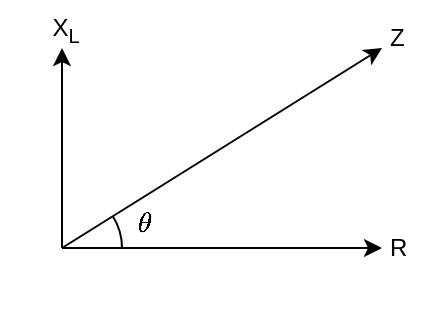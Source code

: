 <mxfile version="28.2.8">
  <diagram name="Page 1" id="Page-1">
    <mxGraphModel dx="1360" dy="765" grid="1" gridSize="10" guides="1" tooltips="1" connect="1" arrows="1" fold="1" page="1" pageScale="1" pageWidth="827" pageHeight="1169" math="1" shadow="0">
      <root>
        <mxCell id="0" />
        <mxCell id="1" parent="0" />
        <UserObject label="" tags="Électrique Lien" id="22">
          <mxCell parent="1" vertex="1" visible="0">
            <mxGeometry as="geometry" />
          </mxCell>
        </UserObject>
        <mxCell id="sxAaQsiLIUXTtJHfDf8I-26" value="&lt;div&gt;$$\theta$$&lt;/div&gt;" style="text;html=1;whiteSpace=wrap;strokeColor=none;fillColor=none;align=center;verticalAlign=middle;rounded=0;container=0;" parent="1" vertex="1">
          <mxGeometry x="231" y="267" width="20" height="30" as="geometry" />
        </mxCell>
        <mxCell id="sxAaQsiLIUXTtJHfDf8I-27" value="R" style="text;html=1;whiteSpace=wrap;strokeColor=none;fillColor=none;align=left;verticalAlign=middle;rounded=0;spacingLeft=2;convertToSvg=1;container=0;" parent="1" vertex="1">
          <mxGeometry x="360" y="279" width="30" height="30" as="geometry" />
        </mxCell>
        <mxCell id="sxAaQsiLIUXTtJHfDf8I-28" value="Z" style="text;html=1;whiteSpace=wrap;strokeColor=none;fillColor=none;align=left;verticalAlign=middle;rounded=0;spacingLeft=2;convertToSvg=1;container=0;" parent="1" vertex="1">
          <mxGeometry x="360" y="174" width="30" height="30" as="geometry" />
        </mxCell>
        <mxCell id="sxAaQsiLIUXTtJHfDf8I-29" value="&lt;div align=&quot;center&quot;&gt;X&lt;sub&gt;L&lt;/sub&gt;&lt;/div&gt;" style="text;html=1;whiteSpace=wrap;strokeColor=none;fillColor=none;align=center;verticalAlign=middle;rounded=0;spacingLeft=2;convertToSvg=1;container=0;" parent="1" vertex="1">
          <mxGeometry x="186" y="170" width="30" height="30" as="geometry" />
        </mxCell>
        <mxCell id="sxAaQsiLIUXTtJHfDf8I-22" value="" style="edgeStyle=none;orthogonalLoop=1;jettySize=auto;html=1;rounded=0;" parent="1" edge="1">
          <mxGeometry width="80" relative="1" as="geometry">
            <mxPoint x="200" y="294" as="sourcePoint" />
            <mxPoint x="360" y="294" as="targetPoint" />
            <Array as="points" />
          </mxGeometry>
        </mxCell>
        <mxCell id="sxAaQsiLIUXTtJHfDf8I-23" value="" style="edgeStyle=none;orthogonalLoop=1;jettySize=auto;html=1;rounded=0;" parent="1" edge="1">
          <mxGeometry width="80" relative="1" as="geometry">
            <mxPoint x="200" y="294" as="sourcePoint" />
            <mxPoint x="200" y="194" as="targetPoint" />
            <Array as="points" />
          </mxGeometry>
        </mxCell>
        <mxCell id="sxAaQsiLIUXTtJHfDf8I-24" value="" style="edgeStyle=none;orthogonalLoop=1;jettySize=auto;html=1;rounded=0;" parent="1" edge="1">
          <mxGeometry width="80" relative="1" as="geometry">
            <mxPoint x="200" y="294" as="sourcePoint" />
            <mxPoint x="360" y="194" as="targetPoint" />
            <Array as="points" />
          </mxGeometry>
        </mxCell>
        <mxCell id="sxAaQsiLIUXTtJHfDf8I-25" value="" style="verticalLabelPosition=bottom;verticalAlign=top;html=1;shape=mxgraph.basic.arc;startAngle=0.161;endAngle=0.25;container=0;" parent="1" vertex="1">
          <mxGeometry x="170" y="264" width="60" height="60" as="geometry" />
        </mxCell>
      </root>
    </mxGraphModel>
  </diagram>
</mxfile>
